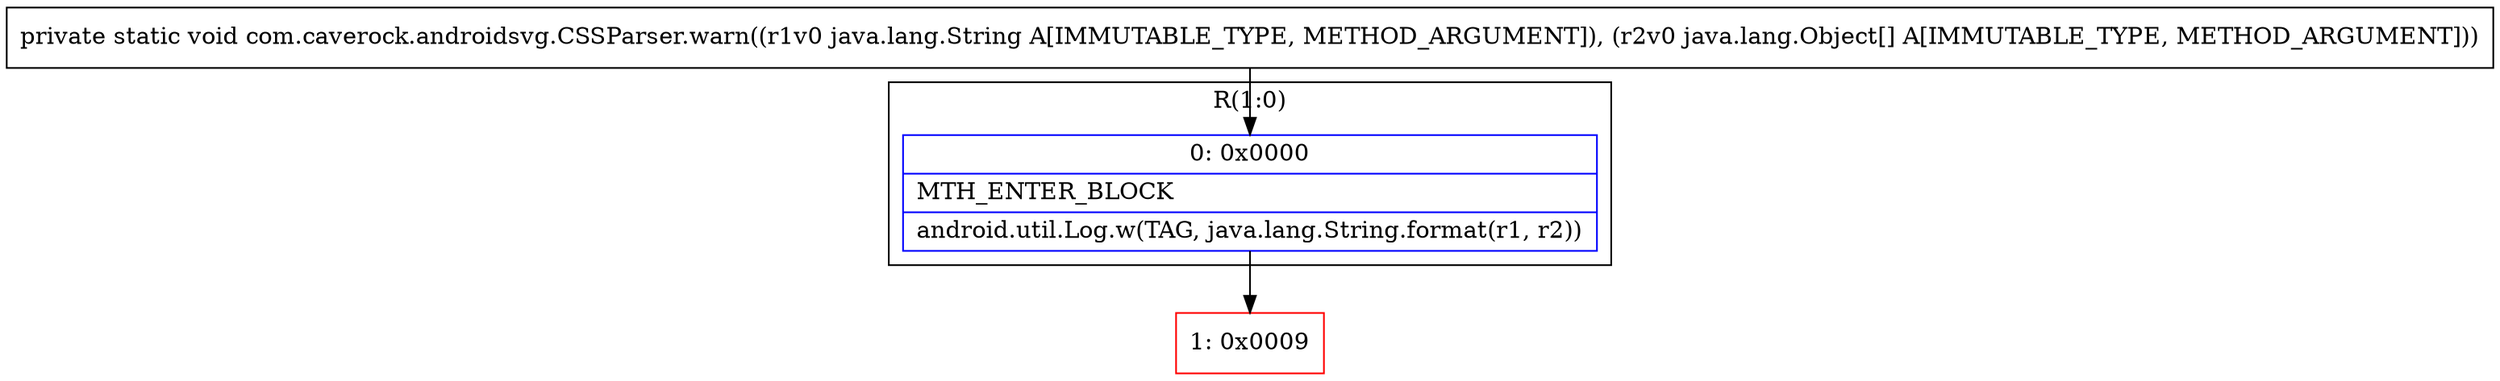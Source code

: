 digraph "CFG forcom.caverock.androidsvg.CSSParser.warn(Ljava\/lang\/String;[Ljava\/lang\/Object;)V" {
subgraph cluster_Region_1849939743 {
label = "R(1:0)";
node [shape=record,color=blue];
Node_0 [shape=record,label="{0\:\ 0x0000|MTH_ENTER_BLOCK\l|android.util.Log.w(TAG, java.lang.String.format(r1, r2))\l}"];
}
Node_1 [shape=record,color=red,label="{1\:\ 0x0009}"];
MethodNode[shape=record,label="{private static void com.caverock.androidsvg.CSSParser.warn((r1v0 java.lang.String A[IMMUTABLE_TYPE, METHOD_ARGUMENT]), (r2v0 java.lang.Object[] A[IMMUTABLE_TYPE, METHOD_ARGUMENT])) }"];
MethodNode -> Node_0;
Node_0 -> Node_1;
}

